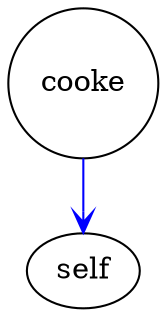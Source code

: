 digraph outcome_cooke_self { 
 K=0.6 
 "cooke" -> { "self" } [color="blue", arrowhead="vee", penwidth=1, href="#283"]; 
 "cooke" [shape="circle", fixedsize="true", height=1, width=1, style="filled", fillcolor="white", href="#cooke"]; 
 "cooke" [shape="circle", fixedsize="true", height=1, width=1, style="filled", fillcolor="white", href="#cooke"]; 

}